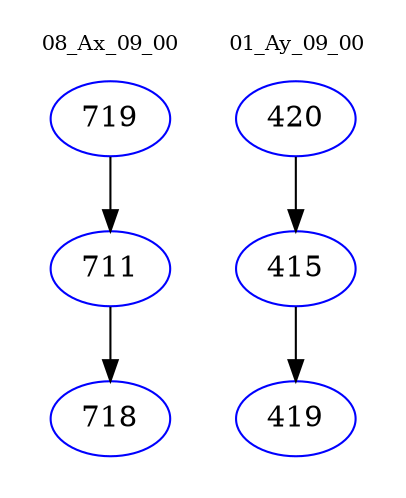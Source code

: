 digraph{
subgraph cluster_0 {
color = white
label = "08_Ax_09_00";
fontsize=10;
T0_719 [label="719", color="blue"]
T0_719 -> T0_711 [color="black"]
T0_711 [label="711", color="blue"]
T0_711 -> T0_718 [color="black"]
T0_718 [label="718", color="blue"]
}
subgraph cluster_1 {
color = white
label = "01_Ay_09_00";
fontsize=10;
T1_420 [label="420", color="blue"]
T1_420 -> T1_415 [color="black"]
T1_415 [label="415", color="blue"]
T1_415 -> T1_419 [color="black"]
T1_419 [label="419", color="blue"]
}
}
